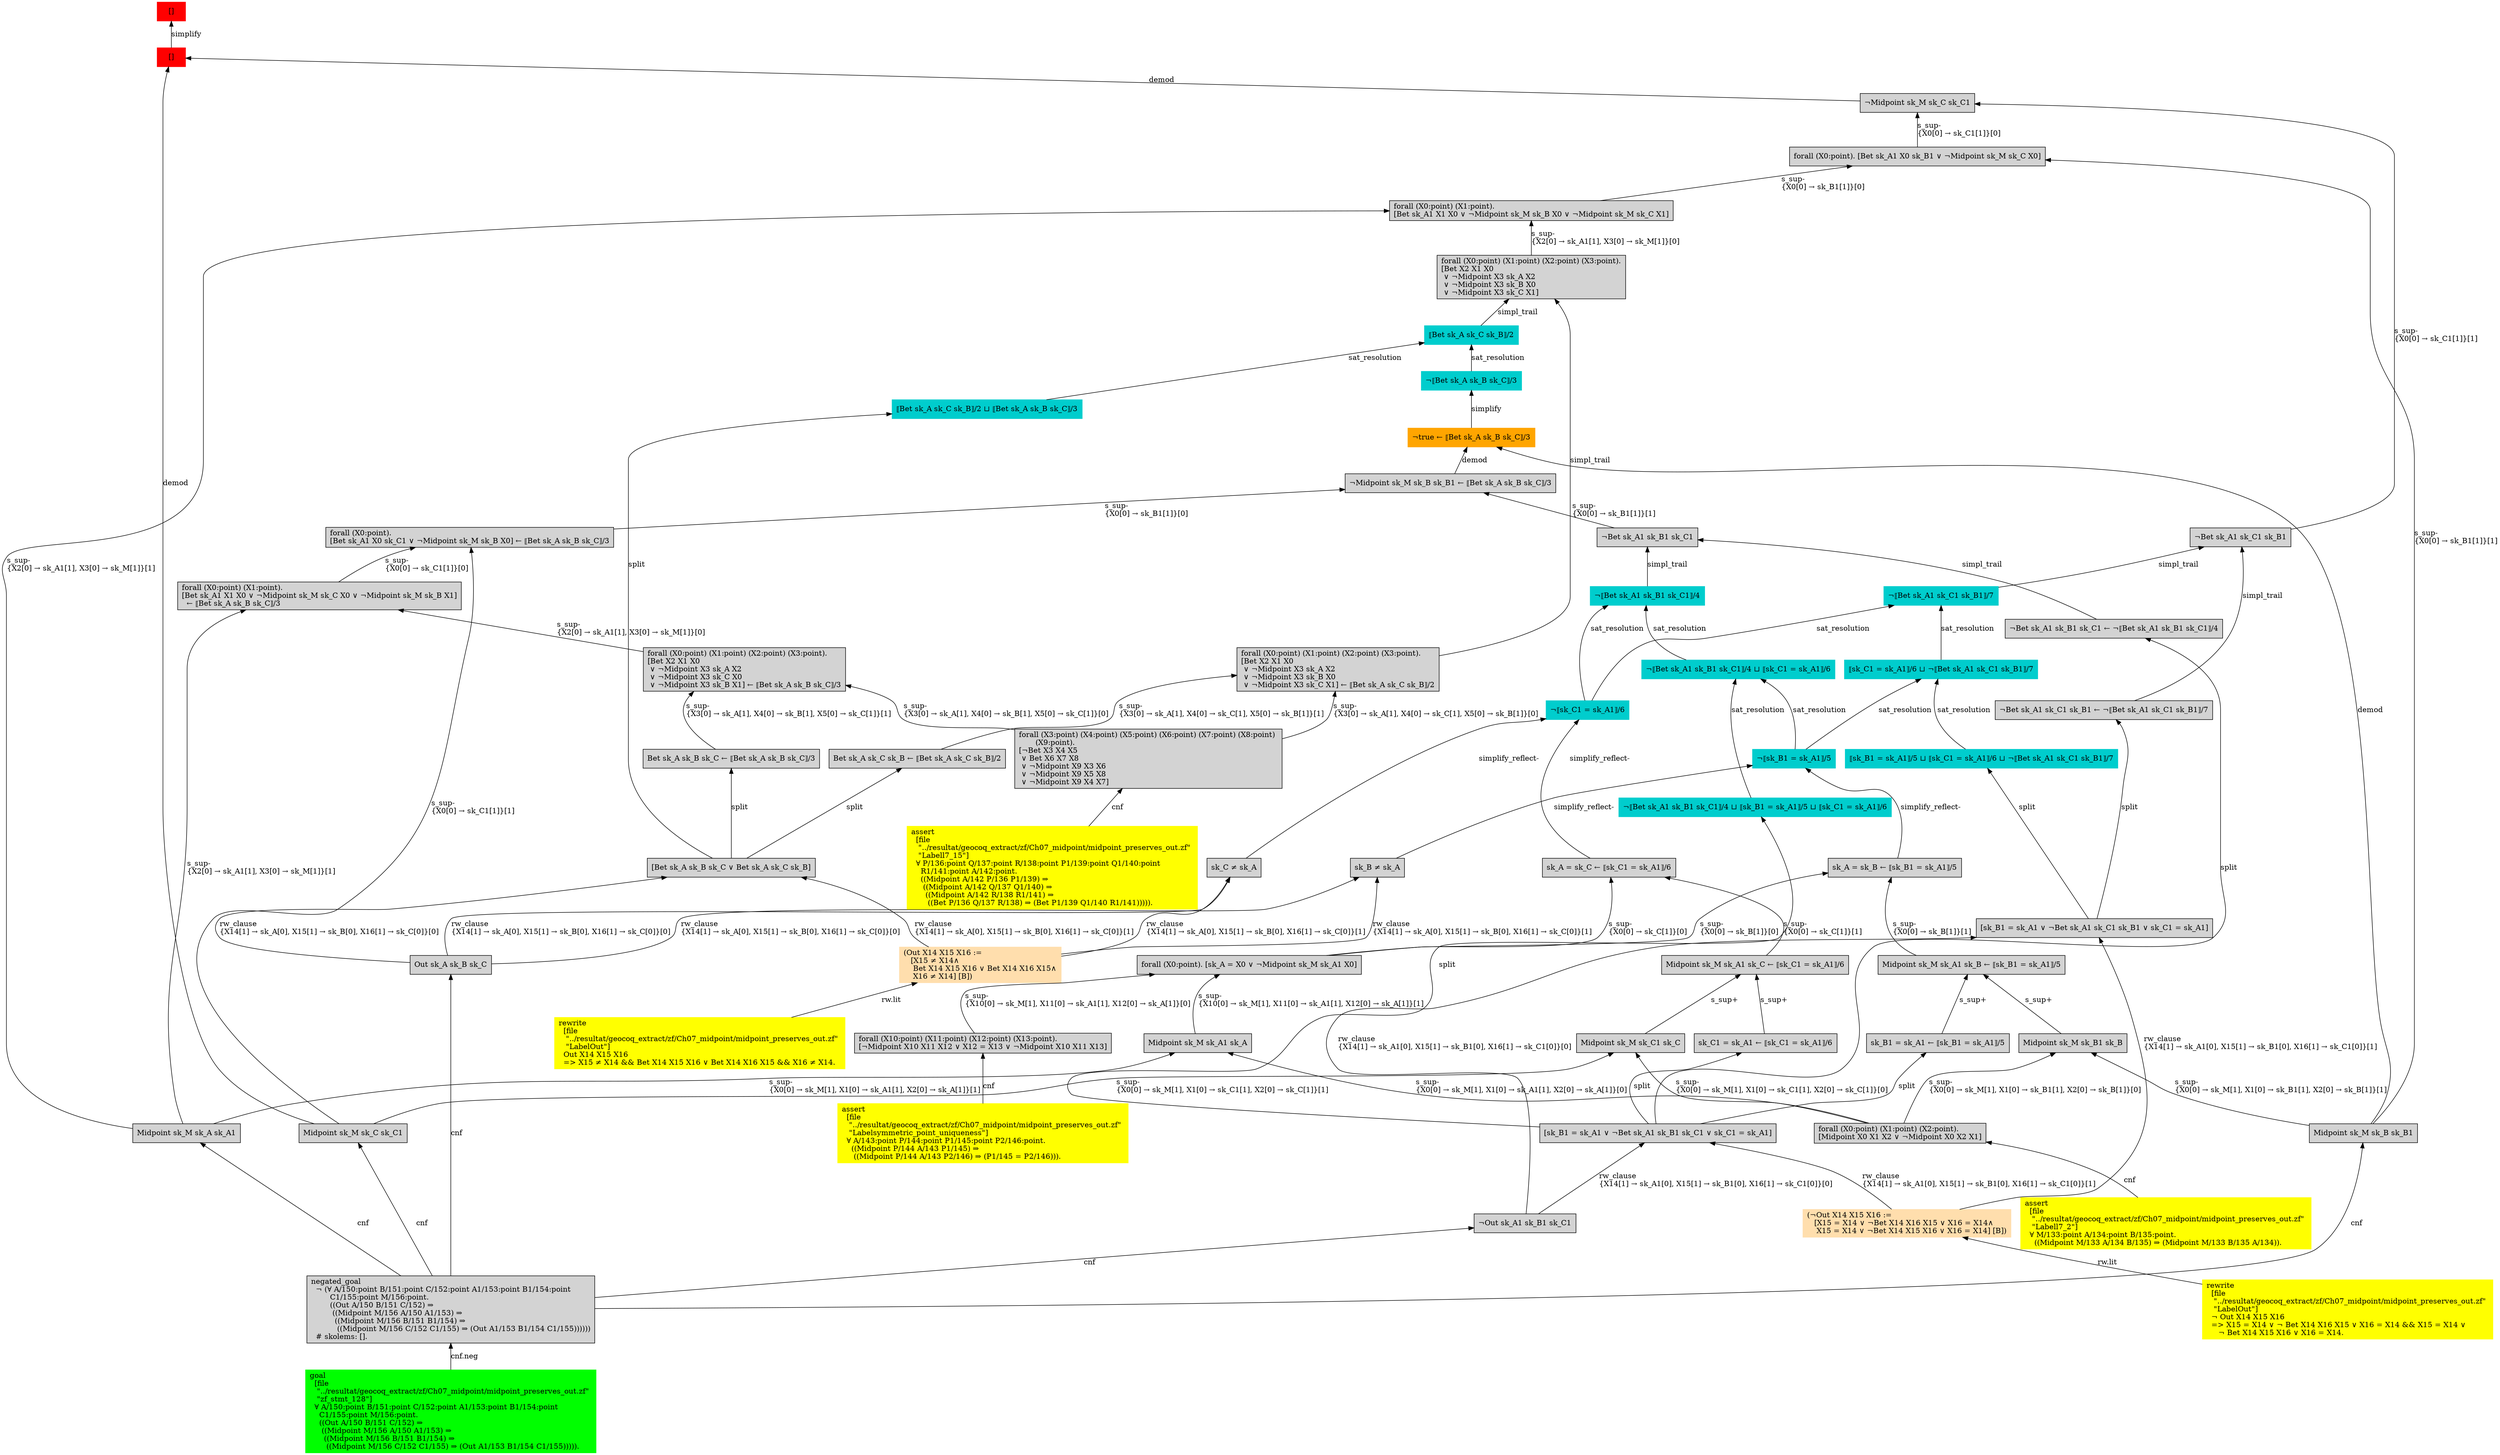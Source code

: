digraph "unsat_graph" {
  vertex_0 [color=red, label="[]", shape=box, style=filled];
  vertex_0 -> vertex_1 [label="simplify", dir="back"];
  vertex_1 [color=red, label="[]", shape=box, style=filled];
  vertex_1 -> vertex_2 [label="demod", dir="back"];
  vertex_2 [shape=box, label="Midpoint sk_M sk_C sk_C1\l", style=filled];
  vertex_2 -> vertex_3 [label="cnf", dir="back"];
  vertex_3 [shape=box, label="negated_goal\l  ¬ (∀ A/150:point B/151:point C/152:point A1/153:point B1/154:point \l        C1/155:point M/156:point.\l        ((Out A/150 B/151 C/152) ⇒\l         ((Midpoint M/156 A/150 A1/153) ⇒\l          ((Midpoint M/156 B/151 B1/154) ⇒\l           ((Midpoint M/156 C/152 C1/155) ⇒ (Out A1/153 B1/154 C1/155))))))\l  # skolems: [].\l", style=filled];
  vertex_3 -> vertex_4 [label="cnf.neg", dir="back"];
  vertex_4 [color=green, shape=box, label="goal\l  [file\l   \"../resultat/geocoq_extract/zf/Ch07_midpoint/midpoint_preserves_out.zf\" \l   \"zf_stmt_128\"]\l  ∀ A/150:point B/151:point C/152:point A1/153:point B1/154:point \l    C1/155:point M/156:point.\l    ((Out A/150 B/151 C/152) ⇒\l     ((Midpoint M/156 A/150 A1/153) ⇒\l      ((Midpoint M/156 B/151 B1/154) ⇒\l       ((Midpoint M/156 C/152 C1/155) ⇒ (Out A1/153 B1/154 C1/155))))).\l", style=filled];
  vertex_1 -> vertex_5 [label="demod", dir="back"];
  vertex_5 [shape=box, label="¬Midpoint sk_M sk_C sk_C1\l", style=filled];
  vertex_5 -> vertex_6 [label="s_sup-\l\{X0[0] → sk_C1[1]\}[1]\l", dir="back"];
  vertex_6 [shape=box, label="¬Bet sk_A1 sk_C1 sk_B1\l", style=filled];
  vertex_6 -> vertex_7 [label="simpl_trail", dir="back"];
  vertex_7 [color=cyan3, shape=box, label="¬⟦Bet sk_A1 sk_C1 sk_B1⟧/7\l", style=filled];
  vertex_7 -> vertex_8 [label="sat_resolution", dir="back"];
  vertex_8 [color=cyan3, shape=box, label="¬⟦sk_C1 = sk_A1⟧/6\l", style=filled];
  vertex_8 -> vertex_9 [label="simplify_reflect-", dir="back"];
  vertex_9 [shape=box, label="sk_C ≠ sk_A\l", style=filled];
  vertex_9 -> vertex_10 [label="rw_clause\l\{X14[1] → sk_A[0], X15[1] → sk_B[0], X16[1] → sk_C[0]\}[1]\l", dir="back"];
  vertex_10 [color=navajowhite, shape=box, label="(Out X14 X15 X16 :=\l   [X15 ≠ X14∧\l    Bet X14 X15 X16 ∨ Bet X14 X16 X15∧\l    X16 ≠ X14] [B])\l", style=filled];
  vertex_10 -> vertex_11 [label="rw.lit", dir="back"];
  vertex_11 [color=yellow, shape=box, label="rewrite\l  [file\l   \"../resultat/geocoq_extract/zf/Ch07_midpoint/midpoint_preserves_out.zf\" \l   \"LabelOut\"]\l  Out X14 X15 X16\l  =\> X15 ≠ X14 && Bet X14 X15 X16 ∨ Bet X14 X16 X15 && X16 ≠ X14.\l", style=filled];
  vertex_9 -> vertex_12 [label="rw_clause\l\{X14[1] → sk_A[0], X15[1] → sk_B[0], X16[1] → sk_C[0]\}[0]\l", dir="back"];
  vertex_12 [shape=box, label="Out sk_A sk_B sk_C\l", style=filled];
  vertex_12 -> vertex_3 [label="cnf", dir="back"];
  vertex_8 -> vertex_13 [label="simplify_reflect-", dir="back"];
  vertex_13 [shape=box, label="sk_A = sk_C ← ⟦sk_C1 = sk_A1⟧/6\l", style=filled];
  vertex_13 -> vertex_14 [label="s_sup-\l\{X0[0] → sk_C[1]\}[0]\l", dir="back"];
  vertex_14 [shape=box, label="forall (X0:point). [sk_A = X0 ∨ ¬Midpoint sk_M sk_A1 X0]\l", style=filled];
  vertex_14 -> vertex_15 [label="s_sup-\l\{X10[0] → sk_M[1], X11[0] → sk_A1[1], X12[0] → sk_A[1]\}[0]\l", dir="back"];
  vertex_15 [shape=box, label="forall (X10:point) (X11:point) (X12:point) (X13:point).\l[¬Midpoint X10 X11 X12 ∨ X12 = X13 ∨ ¬Midpoint X10 X11 X13]\l", style=filled];
  vertex_15 -> vertex_16 [label="cnf", dir="back"];
  vertex_16 [color=yellow, shape=box, label="assert\l  [file\l   \"../resultat/geocoq_extract/zf/Ch07_midpoint/midpoint_preserves_out.zf\" \l   \"Labelsymmetric_point_uniqueness\"]\l  ∀ A/143:point P/144:point P1/145:point P2/146:point.\l    ((Midpoint P/144 A/143 P1/145) ⇒\l     ((Midpoint P/144 A/143 P2/146) ⇒ (P1/145 = P2/146))).\l", style=filled];
  vertex_14 -> vertex_17 [label="s_sup-\l\{X10[0] → sk_M[1], X11[0] → sk_A1[1], X12[0] → sk_A[1]\}[1]\l", dir="back"];
  vertex_17 [shape=box, label="Midpoint sk_M sk_A1 sk_A\l", style=filled];
  vertex_17 -> vertex_18 [label="s_sup-\l\{X0[0] → sk_M[1], X1[0] → sk_A1[1], X2[0] → sk_A[1]\}[0]\l", dir="back"];
  vertex_18 [shape=box, label="forall (X0:point) (X1:point) (X2:point).\l[Midpoint X0 X1 X2 ∨ ¬Midpoint X0 X2 X1]\l", style=filled];
  vertex_18 -> vertex_19 [label="cnf", dir="back"];
  vertex_19 [color=yellow, shape=box, label="assert\l  [file\l   \"../resultat/geocoq_extract/zf/Ch07_midpoint/midpoint_preserves_out.zf\" \l   \"Labell7_2\"]\l  ∀ M/133:point A/134:point B/135:point.\l    ((Midpoint M/133 A/134 B/135) ⇒ (Midpoint M/133 B/135 A/134)).\l", style=filled];
  vertex_17 -> vertex_20 [label="s_sup-\l\{X0[0] → sk_M[1], X1[0] → sk_A1[1], X2[0] → sk_A[1]\}[1]\l", dir="back"];
  vertex_20 [shape=box, label="Midpoint sk_M sk_A sk_A1\l", style=filled];
  vertex_20 -> vertex_3 [label="cnf", dir="back"];
  vertex_13 -> vertex_21 [label="s_sup-\l\{X0[0] → sk_C[1]\}[1]\l", dir="back"];
  vertex_21 [shape=box, label="Midpoint sk_M sk_A1 sk_C ← ⟦sk_C1 = sk_A1⟧/6\l", style=filled];
  vertex_21 -> vertex_22 [label="s_sup+\l", dir="back"];
  vertex_22 [shape=box, label="Midpoint sk_M sk_C1 sk_C\l", style=filled];
  vertex_22 -> vertex_18 [label="s_sup-\l\{X0[0] → sk_M[1], X1[0] → sk_C1[1], X2[0] → sk_C[1]\}[0]\l", dir="back"];
  vertex_22 -> vertex_2 [label="s_sup-\l\{X0[0] → sk_M[1], X1[0] → sk_C1[1], X2[0] → sk_C[1]\}[1]\l", dir="back"];
  vertex_21 -> vertex_23 [label="s_sup+\l", dir="back"];
  vertex_23 [shape=box, label="sk_C1 = sk_A1 ← ⟦sk_C1 = sk_A1⟧/6\l", style=filled];
  vertex_23 -> vertex_24 [label="split", dir="back"];
  vertex_24 [shape=box, label="[sk_B1 = sk_A1 ∨ ¬Bet sk_A1 sk_B1 sk_C1 ∨ sk_C1 = sk_A1]\l", style=filled];
  vertex_24 -> vertex_25 [label="rw_clause\l\{X14[1] → sk_A1[0], X15[1] → sk_B1[0], X16[1] → sk_C1[0]\}[1]\l", dir="back"];
  vertex_25 [color=navajowhite, shape=box, label="(¬Out X14 X15 X16 :=\l   [X15 = X14 ∨ ¬Bet X14 X16 X15 ∨ X16 = X14∧\l    X15 = X14 ∨ ¬Bet X14 X15 X16 ∨ X16 = X14] [B])\l", style=filled];
  vertex_25 -> vertex_26 [label="rw.lit", dir="back"];
  vertex_26 [color=yellow, shape=box, label="rewrite\l  [file\l   \"../resultat/geocoq_extract/zf/Ch07_midpoint/midpoint_preserves_out.zf\" \l   \"LabelOut\"]\l  ¬ Out X14 X15 X16\l  =\> X15 = X14 ∨ ¬ Bet X14 X16 X15 ∨ X16 = X14 && X15 = X14 ∨ \l     ¬ Bet X14 X15 X16 ∨ X16 = X14.\l", style=filled];
  vertex_24 -> vertex_27 [label="rw_clause\l\{X14[1] → sk_A1[0], X15[1] → sk_B1[0], X16[1] → sk_C1[0]\}[0]\l", dir="back"];
  vertex_27 [shape=box, label="¬Out sk_A1 sk_B1 sk_C1\l", style=filled];
  vertex_27 -> vertex_3 [label="cnf", dir="back"];
  vertex_7 -> vertex_28 [label="sat_resolution", dir="back"];
  vertex_28 [color=cyan3, shape=box, label="⟦sk_C1 = sk_A1⟧/6 ⊔ ¬⟦Bet sk_A1 sk_C1 sk_B1⟧/7\l", style=filled];
  vertex_28 -> vertex_29 [label="sat_resolution", dir="back"];
  vertex_29 [color=cyan3, shape=box, label="¬⟦sk_B1 = sk_A1⟧/5\l", style=filled];
  vertex_29 -> vertex_30 [label="simplify_reflect-", dir="back"];
  vertex_30 [shape=box, label="sk_B ≠ sk_A\l", style=filled];
  vertex_30 -> vertex_10 [label="rw_clause\l\{X14[1] → sk_A[0], X15[1] → sk_B[0], X16[1] → sk_C[0]\}[1]\l", dir="back"];
  vertex_30 -> vertex_12 [label="rw_clause\l\{X14[1] → sk_A[0], X15[1] → sk_B[0], X16[1] → sk_C[0]\}[0]\l", dir="back"];
  vertex_29 -> vertex_31 [label="simplify_reflect-", dir="back"];
  vertex_31 [shape=box, label="sk_A = sk_B ← ⟦sk_B1 = sk_A1⟧/5\l", style=filled];
  vertex_31 -> vertex_14 [label="s_sup-\l\{X0[0] → sk_B[1]\}[0]\l", dir="back"];
  vertex_31 -> vertex_32 [label="s_sup-\l\{X0[0] → sk_B[1]\}[1]\l", dir="back"];
  vertex_32 [shape=box, label="Midpoint sk_M sk_A1 sk_B ← ⟦sk_B1 = sk_A1⟧/5\l", style=filled];
  vertex_32 -> vertex_33 [label="s_sup+\l", dir="back"];
  vertex_33 [shape=box, label="Midpoint sk_M sk_B1 sk_B\l", style=filled];
  vertex_33 -> vertex_18 [label="s_sup-\l\{X0[0] → sk_M[1], X1[0] → sk_B1[1], X2[0] → sk_B[1]\}[0]\l", dir="back"];
  vertex_33 -> vertex_34 [label="s_sup-\l\{X0[0] → sk_M[1], X1[0] → sk_B1[1], X2[0] → sk_B[1]\}[1]\l", dir="back"];
  vertex_34 [shape=box, label="Midpoint sk_M sk_B sk_B1\l", style=filled];
  vertex_34 -> vertex_3 [label="cnf", dir="back"];
  vertex_32 -> vertex_35 [label="s_sup+\l", dir="back"];
  vertex_35 [shape=box, label="sk_B1 = sk_A1 ← ⟦sk_B1 = sk_A1⟧/5\l", style=filled];
  vertex_35 -> vertex_24 [label="split", dir="back"];
  vertex_28 -> vertex_36 [label="sat_resolution", dir="back"];
  vertex_36 [color=cyan3, shape=box, label="⟦sk_B1 = sk_A1⟧/5 ⊔ ⟦sk_C1 = sk_A1⟧/6 ⊔ ¬⟦Bet sk_A1 sk_C1 sk_B1⟧/7\l", style=filled];
  vertex_36 -> vertex_37 [label="split", dir="back"];
  vertex_37 [shape=box, label="[sk_B1 = sk_A1 ∨ ¬Bet sk_A1 sk_C1 sk_B1 ∨ sk_C1 = sk_A1]\l", style=filled];
  vertex_37 -> vertex_25 [label="rw_clause\l\{X14[1] → sk_A1[0], X15[1] → sk_B1[0], X16[1] → sk_C1[0]\}[1]\l", dir="back"];
  vertex_37 -> vertex_27 [label="rw_clause\l\{X14[1] → sk_A1[0], X15[1] → sk_B1[0], X16[1] → sk_C1[0]\}[0]\l", dir="back"];
  vertex_6 -> vertex_38 [label="simpl_trail", dir="back"];
  vertex_38 [shape=box, label="¬Bet sk_A1 sk_C1 sk_B1 ← ¬⟦Bet sk_A1 sk_C1 sk_B1⟧/7\l", style=filled];
  vertex_38 -> vertex_37 [label="split", dir="back"];
  vertex_5 -> vertex_39 [label="s_sup-\l\{X0[0] → sk_C1[1]\}[0]\l", dir="back"];
  vertex_39 [shape=box, label="forall (X0:point). [Bet sk_A1 X0 sk_B1 ∨ ¬Midpoint sk_M sk_C X0]\l", style=filled];
  vertex_39 -> vertex_40 [label="s_sup-\l\{X0[0] → sk_B1[1]\}[0]\l", dir="back"];
  vertex_40 [shape=box, label="forall (X0:point) (X1:point).\l[Bet sk_A1 X1 X0 ∨ ¬Midpoint sk_M sk_B X0 ∨ ¬Midpoint sk_M sk_C X1]\l", style=filled];
  vertex_40 -> vertex_41 [label="s_sup-\l\{X2[0] → sk_A1[1], X3[0] → sk_M[1]\}[0]\l", dir="back"];
  vertex_41 [shape=box, label="forall (X0:point) (X1:point) (X2:point) (X3:point).\l[Bet X2 X1 X0\l ∨ ¬Midpoint X3 sk_A X2\l ∨ ¬Midpoint X3 sk_B X0\l ∨ ¬Midpoint X3 sk_C X1]\l", style=filled];
  vertex_41 -> vertex_42 [label="simpl_trail", dir="back"];
  vertex_42 [color=cyan3, shape=box, label="⟦Bet sk_A sk_C sk_B⟧/2\l", style=filled];
  vertex_42 -> vertex_43 [label="sat_resolution", dir="back"];
  vertex_43 [color=cyan3, shape=box, label="¬⟦Bet sk_A sk_B sk_C⟧/3\l", style=filled];
  vertex_43 -> vertex_44 [label="simplify", dir="back"];
  vertex_44 [color=orange, shape=box, label="¬true ← ⟦Bet sk_A sk_B sk_C⟧/3\l", style=filled];
  vertex_44 -> vertex_34 [label="demod", dir="back"];
  vertex_44 -> vertex_45 [label="demod", dir="back"];
  vertex_45 [shape=box, label="¬Midpoint sk_M sk_B sk_B1 ← ⟦Bet sk_A sk_B sk_C⟧/3\l", style=filled];
  vertex_45 -> vertex_46 [label="s_sup-\l\{X0[0] → sk_B1[1]\}[1]\l", dir="back"];
  vertex_46 [shape=box, label="¬Bet sk_A1 sk_B1 sk_C1\l", style=filled];
  vertex_46 -> vertex_47 [label="simpl_trail", dir="back"];
  vertex_47 [color=cyan3, shape=box, label="¬⟦Bet sk_A1 sk_B1 sk_C1⟧/4\l", style=filled];
  vertex_47 -> vertex_8 [label="sat_resolution", dir="back"];
  vertex_47 -> vertex_48 [label="sat_resolution", dir="back"];
  vertex_48 [color=cyan3, shape=box, label="¬⟦Bet sk_A1 sk_B1 sk_C1⟧/4 ⊔ ⟦sk_C1 = sk_A1⟧/6\l", style=filled];
  vertex_48 -> vertex_29 [label="sat_resolution", dir="back"];
  vertex_48 -> vertex_49 [label="sat_resolution", dir="back"];
  vertex_49 [color=cyan3, shape=box, label="¬⟦Bet sk_A1 sk_B1 sk_C1⟧/4 ⊔ ⟦sk_B1 = sk_A1⟧/5 ⊔ ⟦sk_C1 = sk_A1⟧/6\l", style=filled];
  vertex_49 -> vertex_24 [label="split", dir="back"];
  vertex_46 -> vertex_50 [label="simpl_trail", dir="back"];
  vertex_50 [shape=box, label="¬Bet sk_A1 sk_B1 sk_C1 ← ¬⟦Bet sk_A1 sk_B1 sk_C1⟧/4\l", style=filled];
  vertex_50 -> vertex_24 [label="split", dir="back"];
  vertex_45 -> vertex_51 [label="s_sup-\l\{X0[0] → sk_B1[1]\}[0]\l", dir="back"];
  vertex_51 [shape=box, label="forall (X0:point).\l[Bet sk_A1 X0 sk_C1 ∨ ¬Midpoint sk_M sk_B X0] ← ⟦Bet sk_A sk_B sk_C⟧/3\l", style=filled];
  vertex_51 -> vertex_52 [label="s_sup-\l\{X0[0] → sk_C1[1]\}[0]\l", dir="back"];
  vertex_52 [shape=box, label="forall (X0:point) (X1:point).\l[Bet sk_A1 X1 X0 ∨ ¬Midpoint sk_M sk_C X0 ∨ ¬Midpoint sk_M sk_B X1]\l  ← ⟦Bet sk_A sk_B sk_C⟧/3\l", style=filled];
  vertex_52 -> vertex_53 [label="s_sup-\l\{X2[0] → sk_A1[1], X3[0] → sk_M[1]\}[0]\l", dir="back"];
  vertex_53 [shape=box, label="forall (X0:point) (X1:point) (X2:point) (X3:point).\l[Bet X2 X1 X0\l ∨ ¬Midpoint X3 sk_A X2\l ∨ ¬Midpoint X3 sk_C X0\l ∨ ¬Midpoint X3 sk_B X1] ← ⟦Bet sk_A sk_B sk_C⟧/3\l", style=filled];
  vertex_53 -> vertex_54 [label="s_sup-\l\{X3[0] → sk_A[1], X4[0] → sk_B[1], X5[0] → sk_C[1]\}[0]\l", dir="back"];
  vertex_54 [shape=box, label="forall (X3:point) (X4:point) (X5:point) (X6:point) (X7:point) (X8:point) \l       (X9:point).\l[¬Bet X3 X4 X5\l ∨ Bet X6 X7 X8\l ∨ ¬Midpoint X9 X3 X6\l ∨ ¬Midpoint X9 X5 X8\l ∨ ¬Midpoint X9 X4 X7]\l", style=filled];
  vertex_54 -> vertex_55 [label="cnf", dir="back"];
  vertex_55 [color=yellow, shape=box, label="assert\l  [file\l   \"../resultat/geocoq_extract/zf/Ch07_midpoint/midpoint_preserves_out.zf\" \l   \"Labell7_15\"]\l  ∀ P/136:point Q/137:point R/138:point P1/139:point Q1/140:point \l    R1/141:point A/142:point.\l    ((Midpoint A/142 P/136 P1/139) ⇒\l     ((Midpoint A/142 Q/137 Q1/140) ⇒\l      ((Midpoint A/142 R/138 R1/141) ⇒\l       ((Bet P/136 Q/137 R/138) ⇒ (Bet P1/139 Q1/140 R1/141))))).\l", style=filled];
  vertex_53 -> vertex_56 [label="s_sup-\l\{X3[0] → sk_A[1], X4[0] → sk_B[1], X5[0] → sk_C[1]\}[1]\l", dir="back"];
  vertex_56 [shape=box, label="Bet sk_A sk_B sk_C ← ⟦Bet sk_A sk_B sk_C⟧/3\l", style=filled];
  vertex_56 -> vertex_57 [label="split", dir="back"];
  vertex_57 [shape=box, label="[Bet sk_A sk_B sk_C ∨ Bet sk_A sk_C sk_B]\l", style=filled];
  vertex_57 -> vertex_10 [label="rw_clause\l\{X14[1] → sk_A[0], X15[1] → sk_B[0], X16[1] → sk_C[0]\}[1]\l", dir="back"];
  vertex_57 -> vertex_12 [label="rw_clause\l\{X14[1] → sk_A[0], X15[1] → sk_B[0], X16[1] → sk_C[0]\}[0]\l", dir="back"];
  vertex_52 -> vertex_20 [label="s_sup-\l\{X2[0] → sk_A1[1], X3[0] → sk_M[1]\}[1]\l", dir="back"];
  vertex_51 -> vertex_2 [label="s_sup-\l\{X0[0] → sk_C1[1]\}[1]\l", dir="back"];
  vertex_42 -> vertex_58 [label="sat_resolution", dir="back"];
  vertex_58 [color=cyan3, shape=box, label="⟦Bet sk_A sk_C sk_B⟧/2 ⊔ ⟦Bet sk_A sk_B sk_C⟧/3\l", style=filled];
  vertex_58 -> vertex_57 [label="split", dir="back"];
  vertex_41 -> vertex_59 [label="simpl_trail", dir="back"];
  vertex_59 [shape=box, label="forall (X0:point) (X1:point) (X2:point) (X3:point).\l[Bet X2 X1 X0\l ∨ ¬Midpoint X3 sk_A X2\l ∨ ¬Midpoint X3 sk_B X0\l ∨ ¬Midpoint X3 sk_C X1] ← ⟦Bet sk_A sk_C sk_B⟧/2\l", style=filled];
  vertex_59 -> vertex_54 [label="s_sup-\l\{X3[0] → sk_A[1], X4[0] → sk_C[1], X5[0] → sk_B[1]\}[0]\l", dir="back"];
  vertex_59 -> vertex_60 [label="s_sup-\l\{X3[0] → sk_A[1], X4[0] → sk_C[1], X5[0] → sk_B[1]\}[1]\l", dir="back"];
  vertex_60 [shape=box, label="Bet sk_A sk_C sk_B ← ⟦Bet sk_A sk_C sk_B⟧/2\l", style=filled];
  vertex_60 -> vertex_57 [label="split", dir="back"];
  vertex_40 -> vertex_20 [label="s_sup-\l\{X2[0] → sk_A1[1], X3[0] → sk_M[1]\}[1]\l", dir="back"];
  vertex_39 -> vertex_34 [label="s_sup-\l\{X0[0] → sk_B1[1]\}[1]\l", dir="back"];
  }


